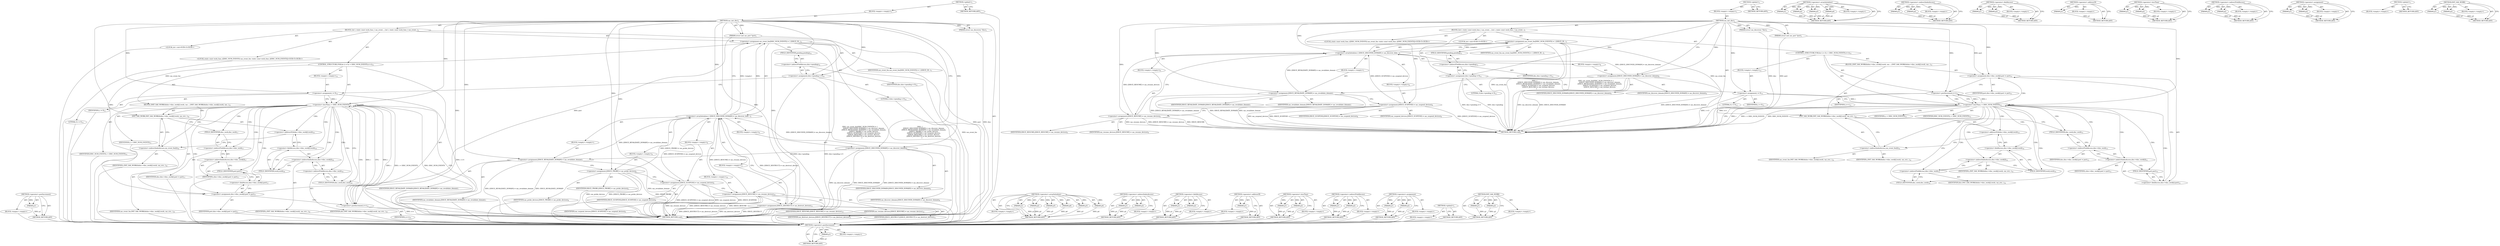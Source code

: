 digraph "INIT_SAS_WORK" {
vulnerable_127 [label=<(METHOD,&lt;operator&gt;.postIncrement)>];
vulnerable_128 [label=<(PARAM,p1)>];
vulnerable_129 [label=<(BLOCK,&lt;empty&gt;,&lt;empty&gt;)>];
vulnerable_130 [label=<(METHOD_RETURN,ANY)>];
vulnerable_6 [label=<(METHOD,&lt;global&gt;)<SUB>1</SUB>>];
vulnerable_7 [label=<(BLOCK,&lt;empty&gt;,&lt;empty&gt;)<SUB>1</SUB>>];
vulnerable_8 [label=<(METHOD,sas_init_disc)<SUB>1</SUB>>];
vulnerable_9 [label=<(PARAM,struct sas_discovery *disc)<SUB>1</SUB>>];
vulnerable_10 [label=<(PARAM,struct asd_sas_port *port)<SUB>1</SUB>>];
vulnerable_11 [label=<(BLOCK,{
	int i;

 	static const work_func_t sas_event...,{
	int i;

 	static const work_func_t sas_event...)<SUB>2</SUB>>];
vulnerable_12 [label="<(LOCAL,int i: int)<SUB>3</SUB>>"];
vulnerable_13 [label="<(LOCAL,static const work_func_t[DISC_NUM_EVENTS] sas_event_fns: static const work_func_t[DISC_NUM_EVENTS])<SUB>5</SUB>>"];
vulnerable_14 [label=<(&lt;operator&gt;.assignment,sas_event_fns[DISC_NUM_EVENTS] = {
 		[DISCE_DI...)<SUB>5</SUB>>];
vulnerable_15 [label=<(IDENTIFIER,sas_event_fns,sas_event_fns[DISC_NUM_EVENTS] = {
 		[DISCE_DI...)<SUB>5</SUB>>];
vulnerable_16 [label=<(&lt;operator&gt;.arrayInitializer,{
 		[DISCE_DISCOVER_DOMAIN] = sas_discover_dom...)<SUB>5</SUB>>];
vulnerable_17 [label=<(BLOCK,&lt;empty&gt;,&lt;empty&gt;)<SUB>6</SUB>>];
vulnerable_18 [label=<(&lt;operator&gt;.assignment,[DISCE_DISCOVER_DOMAIN] = sas_discover_domain)<SUB>6</SUB>>];
vulnerable_19 [label=<(IDENTIFIER,DISCE_DISCOVER_DOMAIN,[DISCE_DISCOVER_DOMAIN] = sas_discover_domain)<SUB>6</SUB>>];
vulnerable_20 [label=<(IDENTIFIER,sas_discover_domain,[DISCE_DISCOVER_DOMAIN] = sas_discover_domain)<SUB>6</SUB>>];
vulnerable_21 [label=<(BLOCK,&lt;empty&gt;,&lt;empty&gt;)<SUB>7</SUB>>];
vulnerable_22 [label=<(&lt;operator&gt;.assignment,[DISCE_REVALIDATE_DOMAIN] = sas_revalidate_domain)<SUB>7</SUB>>];
vulnerable_23 [label=<(IDENTIFIER,DISCE_REVALIDATE_DOMAIN,[DISCE_REVALIDATE_DOMAIN] = sas_revalidate_domain)<SUB>7</SUB>>];
vulnerable_24 [label=<(IDENTIFIER,sas_revalidate_domain,[DISCE_REVALIDATE_DOMAIN] = sas_revalidate_domain)<SUB>7</SUB>>];
vulnerable_25 [label=<(BLOCK,&lt;empty&gt;,&lt;empty&gt;)<SUB>8</SUB>>];
vulnerable_26 [label=<(&lt;operator&gt;.assignment,[DISCE_PROBE] = sas_probe_devices)<SUB>8</SUB>>];
vulnerable_27 [label=<(IDENTIFIER,DISCE_PROBE,[DISCE_PROBE] = sas_probe_devices)<SUB>8</SUB>>];
vulnerable_28 [label=<(IDENTIFIER,sas_probe_devices,[DISCE_PROBE] = sas_probe_devices)<SUB>8</SUB>>];
vulnerable_29 [label=<(BLOCK,&lt;empty&gt;,&lt;empty&gt;)<SUB>9</SUB>>];
vulnerable_30 [label=<(&lt;operator&gt;.assignment,[DISCE_SUSPEND] = sas_suspend_devices)<SUB>9</SUB>>];
vulnerable_31 [label=<(IDENTIFIER,DISCE_SUSPEND,[DISCE_SUSPEND] = sas_suspend_devices)<SUB>9</SUB>>];
vulnerable_32 [label=<(IDENTIFIER,sas_suspend_devices,[DISCE_SUSPEND] = sas_suspend_devices)<SUB>9</SUB>>];
vulnerable_33 [label=<(BLOCK,&lt;empty&gt;,&lt;empty&gt;)<SUB>10</SUB>>];
vulnerable_34 [label=<(&lt;operator&gt;.assignment,[DISCE_RESUME] = sas_resume_devices)<SUB>10</SUB>>];
vulnerable_35 [label=<(IDENTIFIER,DISCE_RESUME,[DISCE_RESUME] = sas_resume_devices)<SUB>10</SUB>>];
vulnerable_36 [label=<(IDENTIFIER,sas_resume_devices,[DISCE_RESUME] = sas_resume_devices)<SUB>10</SUB>>];
vulnerable_37 [label=<(BLOCK,&lt;empty&gt;,&lt;empty&gt;)<SUB>11</SUB>>];
vulnerable_38 [label=<(&lt;operator&gt;.assignment,[DISCE_DESTRUCT] = sas_destruct_devices)<SUB>11</SUB>>];
vulnerable_39 [label=<(IDENTIFIER,DISCE_DESTRUCT,[DISCE_DESTRUCT] = sas_destruct_devices)<SUB>11</SUB>>];
vulnerable_40 [label=<(IDENTIFIER,sas_destruct_devices,[DISCE_DESTRUCT] = sas_destruct_devices)<SUB>11</SUB>>];
vulnerable_41 [label=<(&lt;operator&gt;.assignment,disc-&gt;pending = 0)<SUB>14</SUB>>];
vulnerable_42 [label=<(&lt;operator&gt;.indirectFieldAccess,disc-&gt;pending)<SUB>14</SUB>>];
vulnerable_43 [label=<(IDENTIFIER,disc,disc-&gt;pending = 0)<SUB>14</SUB>>];
vulnerable_44 [label=<(FIELD_IDENTIFIER,pending,pending)<SUB>14</SUB>>];
vulnerable_45 [label=<(LITERAL,0,disc-&gt;pending = 0)<SUB>14</SUB>>];
vulnerable_46 [label=<(CONTROL_STRUCTURE,FOR,for (i = 0;i &lt; DISC_NUM_EVENTS;i++))<SUB>15</SUB>>];
vulnerable_47 [label=<(BLOCK,&lt;empty&gt;,&lt;empty&gt;)<SUB>15</SUB>>];
vulnerable_48 [label=<(&lt;operator&gt;.assignment,i = 0)<SUB>15</SUB>>];
vulnerable_49 [label=<(IDENTIFIER,i,i = 0)<SUB>15</SUB>>];
vulnerable_50 [label=<(LITERAL,0,i = 0)<SUB>15</SUB>>];
vulnerable_51 [label=<(&lt;operator&gt;.lessThan,i &lt; DISC_NUM_EVENTS)<SUB>15</SUB>>];
vulnerable_52 [label=<(IDENTIFIER,i,i &lt; DISC_NUM_EVENTS)<SUB>15</SUB>>];
vulnerable_53 [label=<(IDENTIFIER,DISC_NUM_EVENTS,i &lt; DISC_NUM_EVENTS)<SUB>15</SUB>>];
vulnerable_54 [label=<(&lt;operator&gt;.postIncrement,i++)<SUB>15</SUB>>];
vulnerable_55 [label=<(IDENTIFIER,i,i++)<SUB>15</SUB>>];
vulnerable_56 [label=<(BLOCK,{
		INIT_SAS_WORK(&amp;disc-&gt;disc_work[i].work, sas...,{
		INIT_SAS_WORK(&amp;disc-&gt;disc_work[i].work, sas...)<SUB>15</SUB>>];
vulnerable_57 [label=<(INIT_SAS_WORK,INIT_SAS_WORK(&amp;disc-&gt;disc_work[i].work, sas_eve...)<SUB>16</SUB>>];
vulnerable_58 [label=<(&lt;operator&gt;.addressOf,&amp;disc-&gt;disc_work[i].work)<SUB>16</SUB>>];
vulnerable_59 [label=<(&lt;operator&gt;.fieldAccess,disc-&gt;disc_work[i].work)<SUB>16</SUB>>];
vulnerable_60 [label=<(&lt;operator&gt;.indirectIndexAccess,disc-&gt;disc_work[i])<SUB>16</SUB>>];
vulnerable_61 [label=<(&lt;operator&gt;.indirectFieldAccess,disc-&gt;disc_work)<SUB>16</SUB>>];
vulnerable_62 [label=<(IDENTIFIER,disc,INIT_SAS_WORK(&amp;disc-&gt;disc_work[i].work, sas_eve...)<SUB>16</SUB>>];
vulnerable_63 [label=<(FIELD_IDENTIFIER,disc_work,disc_work)<SUB>16</SUB>>];
vulnerable_64 [label=<(IDENTIFIER,i,INIT_SAS_WORK(&amp;disc-&gt;disc_work[i].work, sas_eve...)<SUB>16</SUB>>];
vulnerable_65 [label=<(FIELD_IDENTIFIER,work,work)<SUB>16</SUB>>];
vulnerable_66 [label=<(&lt;operator&gt;.indirectIndexAccess,sas_event_fns[i])<SUB>16</SUB>>];
vulnerable_67 [label=<(IDENTIFIER,sas_event_fns,INIT_SAS_WORK(&amp;disc-&gt;disc_work[i].work, sas_eve...)<SUB>16</SUB>>];
vulnerable_68 [label=<(IDENTIFIER,i,INIT_SAS_WORK(&amp;disc-&gt;disc_work[i].work, sas_eve...)<SUB>16</SUB>>];
vulnerable_69 [label=<(&lt;operator&gt;.assignment,disc-&gt;disc_work[i].port = port)<SUB>17</SUB>>];
vulnerable_70 [label=<(&lt;operator&gt;.fieldAccess,disc-&gt;disc_work[i].port)<SUB>17</SUB>>];
vulnerable_71 [label=<(&lt;operator&gt;.indirectIndexAccess,disc-&gt;disc_work[i])<SUB>17</SUB>>];
vulnerable_72 [label=<(&lt;operator&gt;.indirectFieldAccess,disc-&gt;disc_work)<SUB>17</SUB>>];
vulnerable_73 [label=<(IDENTIFIER,disc,disc-&gt;disc_work[i].port = port)<SUB>17</SUB>>];
vulnerable_74 [label=<(FIELD_IDENTIFIER,disc_work,disc_work)<SUB>17</SUB>>];
vulnerable_75 [label=<(IDENTIFIER,i,disc-&gt;disc_work[i].port = port)<SUB>17</SUB>>];
vulnerable_76 [label=<(FIELD_IDENTIFIER,port,port)<SUB>17</SUB>>];
vulnerable_77 [label=<(IDENTIFIER,port,disc-&gt;disc_work[i].port = port)<SUB>17</SUB>>];
vulnerable_78 [label=<(METHOD_RETURN,void)<SUB>1</SUB>>];
vulnerable_80 [label=<(METHOD_RETURN,ANY)<SUB>1</SUB>>];
vulnerable_108 [label=<(METHOD,&lt;operator&gt;.arrayInitializer)>];
vulnerable_109 [label=<(PARAM,p1)>];
vulnerable_110 [label=<(PARAM,p2)>];
vulnerable_111 [label=<(PARAM,p3)>];
vulnerable_112 [label=<(PARAM,p4)>];
vulnerable_113 [label=<(PARAM,p5)>];
vulnerable_114 [label=<(PARAM,p6)>];
vulnerable_115 [label=<(BLOCK,&lt;empty&gt;,&lt;empty&gt;)>];
vulnerable_116 [label=<(METHOD_RETURN,ANY)>];
vulnerable_145 [label=<(METHOD,&lt;operator&gt;.indirectIndexAccess)>];
vulnerable_146 [label=<(PARAM,p1)>];
vulnerable_147 [label=<(PARAM,p2)>];
vulnerable_148 [label=<(BLOCK,&lt;empty&gt;,&lt;empty&gt;)>];
vulnerable_149 [label=<(METHOD_RETURN,ANY)>];
vulnerable_140 [label=<(METHOD,&lt;operator&gt;.fieldAccess)>];
vulnerable_141 [label=<(PARAM,p1)>];
vulnerable_142 [label=<(PARAM,p2)>];
vulnerable_143 [label=<(BLOCK,&lt;empty&gt;,&lt;empty&gt;)>];
vulnerable_144 [label=<(METHOD_RETURN,ANY)>];
vulnerable_136 [label=<(METHOD,&lt;operator&gt;.addressOf)>];
vulnerable_137 [label=<(PARAM,p1)>];
vulnerable_138 [label=<(BLOCK,&lt;empty&gt;,&lt;empty&gt;)>];
vulnerable_139 [label=<(METHOD_RETURN,ANY)>];
vulnerable_122 [label=<(METHOD,&lt;operator&gt;.lessThan)>];
vulnerable_123 [label=<(PARAM,p1)>];
vulnerable_124 [label=<(PARAM,p2)>];
vulnerable_125 [label=<(BLOCK,&lt;empty&gt;,&lt;empty&gt;)>];
vulnerable_126 [label=<(METHOD_RETURN,ANY)>];
vulnerable_117 [label=<(METHOD,&lt;operator&gt;.indirectFieldAccess)>];
vulnerable_118 [label=<(PARAM,p1)>];
vulnerable_119 [label=<(PARAM,p2)>];
vulnerable_120 [label=<(BLOCK,&lt;empty&gt;,&lt;empty&gt;)>];
vulnerable_121 [label=<(METHOD_RETURN,ANY)>];
vulnerable_103 [label=<(METHOD,&lt;operator&gt;.assignment)>];
vulnerable_104 [label=<(PARAM,p1)>];
vulnerable_105 [label=<(PARAM,p2)>];
vulnerable_106 [label=<(BLOCK,&lt;empty&gt;,&lt;empty&gt;)>];
vulnerable_107 [label=<(METHOD_RETURN,ANY)>];
vulnerable_97 [label=<(METHOD,&lt;global&gt;)<SUB>1</SUB>>];
vulnerable_98 [label=<(BLOCK,&lt;empty&gt;,&lt;empty&gt;)>];
vulnerable_99 [label=<(METHOD_RETURN,ANY)>];
vulnerable_131 [label=<(METHOD,INIT_SAS_WORK)>];
vulnerable_132 [label=<(PARAM,p1)>];
vulnerable_133 [label=<(PARAM,p2)>];
vulnerable_134 [label=<(BLOCK,&lt;empty&gt;,&lt;empty&gt;)>];
vulnerable_135 [label=<(METHOD_RETURN,ANY)>];
fixed_117 [label=<(METHOD,&lt;operator&gt;.postIncrement)>];
fixed_118 [label=<(PARAM,p1)>];
fixed_119 [label=<(BLOCK,&lt;empty&gt;,&lt;empty&gt;)>];
fixed_120 [label=<(METHOD_RETURN,ANY)>];
fixed_6 [label=<(METHOD,&lt;global&gt;)<SUB>1</SUB>>];
fixed_7 [label=<(BLOCK,&lt;empty&gt;,&lt;empty&gt;)<SUB>1</SUB>>];
fixed_8 [label=<(METHOD,sas_init_disc)<SUB>1</SUB>>];
fixed_9 [label=<(PARAM,struct sas_discovery *disc)<SUB>1</SUB>>];
fixed_10 [label=<(PARAM,struct asd_sas_port *port)<SUB>1</SUB>>];
fixed_11 [label=<(BLOCK,{
	int i;

 	static const work_func_t sas_event...,{
	int i;

 	static const work_func_t sas_event...)<SUB>2</SUB>>];
fixed_12 [label="<(LOCAL,int i: int)<SUB>3</SUB>>"];
fixed_13 [label="<(LOCAL,static const work_func_t[DISC_NUM_EVENTS] sas_event_fns: static const work_func_t[DISC_NUM_EVENTS])<SUB>5</SUB>>"];
fixed_14 [label=<(&lt;operator&gt;.assignment,sas_event_fns[DISC_NUM_EVENTS] = {
 		[DISCE_DI...)<SUB>5</SUB>>];
fixed_15 [label=<(IDENTIFIER,sas_event_fns,sas_event_fns[DISC_NUM_EVENTS] = {
 		[DISCE_DI...)<SUB>5</SUB>>];
fixed_16 [label=<(&lt;operator&gt;.arrayInitializer,{
 		[DISCE_DISCOVER_DOMAIN] = sas_discover_dom...)<SUB>5</SUB>>];
fixed_17 [label=<(BLOCK,&lt;empty&gt;,&lt;empty&gt;)<SUB>6</SUB>>];
fixed_18 [label=<(&lt;operator&gt;.assignment,[DISCE_DISCOVER_DOMAIN] = sas_discover_domain)<SUB>6</SUB>>];
fixed_19 [label=<(IDENTIFIER,DISCE_DISCOVER_DOMAIN,[DISCE_DISCOVER_DOMAIN] = sas_discover_domain)<SUB>6</SUB>>];
fixed_20 [label=<(IDENTIFIER,sas_discover_domain,[DISCE_DISCOVER_DOMAIN] = sas_discover_domain)<SUB>6</SUB>>];
fixed_21 [label=<(BLOCK,&lt;empty&gt;,&lt;empty&gt;)<SUB>7</SUB>>];
fixed_22 [label=<(&lt;operator&gt;.assignment,[DISCE_REVALIDATE_DOMAIN] = sas_revalidate_domain)<SUB>7</SUB>>];
fixed_23 [label=<(IDENTIFIER,DISCE_REVALIDATE_DOMAIN,[DISCE_REVALIDATE_DOMAIN] = sas_revalidate_domain)<SUB>7</SUB>>];
fixed_24 [label=<(IDENTIFIER,sas_revalidate_domain,[DISCE_REVALIDATE_DOMAIN] = sas_revalidate_domain)<SUB>7</SUB>>];
fixed_25 [label=<(BLOCK,&lt;empty&gt;,&lt;empty&gt;)<SUB>8</SUB>>];
fixed_26 [label=<(&lt;operator&gt;.assignment,[DISCE_SUSPEND] = sas_suspend_devices)<SUB>8</SUB>>];
fixed_27 [label=<(IDENTIFIER,DISCE_SUSPEND,[DISCE_SUSPEND] = sas_suspend_devices)<SUB>8</SUB>>];
fixed_28 [label=<(IDENTIFIER,sas_suspend_devices,[DISCE_SUSPEND] = sas_suspend_devices)<SUB>8</SUB>>];
fixed_29 [label=<(BLOCK,&lt;empty&gt;,&lt;empty&gt;)<SUB>9</SUB>>];
fixed_30 [label=<(&lt;operator&gt;.assignment,[DISCE_RESUME] = sas_resume_devices)<SUB>9</SUB>>];
fixed_31 [label=<(IDENTIFIER,DISCE_RESUME,[DISCE_RESUME] = sas_resume_devices)<SUB>9</SUB>>];
fixed_32 [label=<(IDENTIFIER,sas_resume_devices,[DISCE_RESUME] = sas_resume_devices)<SUB>9</SUB>>];
fixed_33 [label=<(&lt;operator&gt;.assignment,disc-&gt;pending = 0)<SUB>12</SUB>>];
fixed_34 [label=<(&lt;operator&gt;.indirectFieldAccess,disc-&gt;pending)<SUB>12</SUB>>];
fixed_35 [label=<(IDENTIFIER,disc,disc-&gt;pending = 0)<SUB>12</SUB>>];
fixed_36 [label=<(FIELD_IDENTIFIER,pending,pending)<SUB>12</SUB>>];
fixed_37 [label=<(LITERAL,0,disc-&gt;pending = 0)<SUB>12</SUB>>];
fixed_38 [label=<(CONTROL_STRUCTURE,FOR,for (i = 0;i &lt; DISC_NUM_EVENTS;i++))<SUB>13</SUB>>];
fixed_39 [label=<(BLOCK,&lt;empty&gt;,&lt;empty&gt;)<SUB>13</SUB>>];
fixed_40 [label=<(&lt;operator&gt;.assignment,i = 0)<SUB>13</SUB>>];
fixed_41 [label=<(IDENTIFIER,i,i = 0)<SUB>13</SUB>>];
fixed_42 [label=<(LITERAL,0,i = 0)<SUB>13</SUB>>];
fixed_43 [label=<(&lt;operator&gt;.lessThan,i &lt; DISC_NUM_EVENTS)<SUB>13</SUB>>];
fixed_44 [label=<(IDENTIFIER,i,i &lt; DISC_NUM_EVENTS)<SUB>13</SUB>>];
fixed_45 [label=<(IDENTIFIER,DISC_NUM_EVENTS,i &lt; DISC_NUM_EVENTS)<SUB>13</SUB>>];
fixed_46 [label=<(&lt;operator&gt;.postIncrement,i++)<SUB>13</SUB>>];
fixed_47 [label=<(IDENTIFIER,i,i++)<SUB>13</SUB>>];
fixed_48 [label=<(BLOCK,{
		INIT_SAS_WORK(&amp;disc-&gt;disc_work[i].work, sas...,{
		INIT_SAS_WORK(&amp;disc-&gt;disc_work[i].work, sas...)<SUB>13</SUB>>];
fixed_49 [label=<(INIT_SAS_WORK,INIT_SAS_WORK(&amp;disc-&gt;disc_work[i].work, sas_eve...)<SUB>14</SUB>>];
fixed_50 [label=<(&lt;operator&gt;.addressOf,&amp;disc-&gt;disc_work[i].work)<SUB>14</SUB>>];
fixed_51 [label=<(&lt;operator&gt;.fieldAccess,disc-&gt;disc_work[i].work)<SUB>14</SUB>>];
fixed_52 [label=<(&lt;operator&gt;.indirectIndexAccess,disc-&gt;disc_work[i])<SUB>14</SUB>>];
fixed_53 [label=<(&lt;operator&gt;.indirectFieldAccess,disc-&gt;disc_work)<SUB>14</SUB>>];
fixed_54 [label=<(IDENTIFIER,disc,INIT_SAS_WORK(&amp;disc-&gt;disc_work[i].work, sas_eve...)<SUB>14</SUB>>];
fixed_55 [label=<(FIELD_IDENTIFIER,disc_work,disc_work)<SUB>14</SUB>>];
fixed_56 [label=<(IDENTIFIER,i,INIT_SAS_WORK(&amp;disc-&gt;disc_work[i].work, sas_eve...)<SUB>14</SUB>>];
fixed_57 [label=<(FIELD_IDENTIFIER,work,work)<SUB>14</SUB>>];
fixed_58 [label=<(&lt;operator&gt;.indirectIndexAccess,sas_event_fns[i])<SUB>14</SUB>>];
fixed_59 [label=<(IDENTIFIER,sas_event_fns,INIT_SAS_WORK(&amp;disc-&gt;disc_work[i].work, sas_eve...)<SUB>14</SUB>>];
fixed_60 [label=<(IDENTIFIER,i,INIT_SAS_WORK(&amp;disc-&gt;disc_work[i].work, sas_eve...)<SUB>14</SUB>>];
fixed_61 [label=<(&lt;operator&gt;.assignment,disc-&gt;disc_work[i].port = port)<SUB>15</SUB>>];
fixed_62 [label=<(&lt;operator&gt;.fieldAccess,disc-&gt;disc_work[i].port)<SUB>15</SUB>>];
fixed_63 [label=<(&lt;operator&gt;.indirectIndexAccess,disc-&gt;disc_work[i])<SUB>15</SUB>>];
fixed_64 [label=<(&lt;operator&gt;.indirectFieldAccess,disc-&gt;disc_work)<SUB>15</SUB>>];
fixed_65 [label=<(IDENTIFIER,disc,disc-&gt;disc_work[i].port = port)<SUB>15</SUB>>];
fixed_66 [label=<(FIELD_IDENTIFIER,disc_work,disc_work)<SUB>15</SUB>>];
fixed_67 [label=<(IDENTIFIER,i,disc-&gt;disc_work[i].port = port)<SUB>15</SUB>>];
fixed_68 [label=<(FIELD_IDENTIFIER,port,port)<SUB>15</SUB>>];
fixed_69 [label=<(IDENTIFIER,port,disc-&gt;disc_work[i].port = port)<SUB>15</SUB>>];
fixed_70 [label=<(METHOD_RETURN,void)<SUB>1</SUB>>];
fixed_72 [label=<(METHOD_RETURN,ANY)<SUB>1</SUB>>];
fixed_100 [label=<(METHOD,&lt;operator&gt;.arrayInitializer)>];
fixed_101 [label=<(PARAM,p1)>];
fixed_102 [label=<(PARAM,p2)>];
fixed_103 [label=<(PARAM,p3)>];
fixed_104 [label=<(PARAM,p4)>];
fixed_105 [label=<(BLOCK,&lt;empty&gt;,&lt;empty&gt;)>];
fixed_106 [label=<(METHOD_RETURN,ANY)>];
fixed_135 [label=<(METHOD,&lt;operator&gt;.indirectIndexAccess)>];
fixed_136 [label=<(PARAM,p1)>];
fixed_137 [label=<(PARAM,p2)>];
fixed_138 [label=<(BLOCK,&lt;empty&gt;,&lt;empty&gt;)>];
fixed_139 [label=<(METHOD_RETURN,ANY)>];
fixed_130 [label=<(METHOD,&lt;operator&gt;.fieldAccess)>];
fixed_131 [label=<(PARAM,p1)>];
fixed_132 [label=<(PARAM,p2)>];
fixed_133 [label=<(BLOCK,&lt;empty&gt;,&lt;empty&gt;)>];
fixed_134 [label=<(METHOD_RETURN,ANY)>];
fixed_126 [label=<(METHOD,&lt;operator&gt;.addressOf)>];
fixed_127 [label=<(PARAM,p1)>];
fixed_128 [label=<(BLOCK,&lt;empty&gt;,&lt;empty&gt;)>];
fixed_129 [label=<(METHOD_RETURN,ANY)>];
fixed_112 [label=<(METHOD,&lt;operator&gt;.lessThan)>];
fixed_113 [label=<(PARAM,p1)>];
fixed_114 [label=<(PARAM,p2)>];
fixed_115 [label=<(BLOCK,&lt;empty&gt;,&lt;empty&gt;)>];
fixed_116 [label=<(METHOD_RETURN,ANY)>];
fixed_107 [label=<(METHOD,&lt;operator&gt;.indirectFieldAccess)>];
fixed_108 [label=<(PARAM,p1)>];
fixed_109 [label=<(PARAM,p2)>];
fixed_110 [label=<(BLOCK,&lt;empty&gt;,&lt;empty&gt;)>];
fixed_111 [label=<(METHOD_RETURN,ANY)>];
fixed_95 [label=<(METHOD,&lt;operator&gt;.assignment)>];
fixed_96 [label=<(PARAM,p1)>];
fixed_97 [label=<(PARAM,p2)>];
fixed_98 [label=<(BLOCK,&lt;empty&gt;,&lt;empty&gt;)>];
fixed_99 [label=<(METHOD_RETURN,ANY)>];
fixed_89 [label=<(METHOD,&lt;global&gt;)<SUB>1</SUB>>];
fixed_90 [label=<(BLOCK,&lt;empty&gt;,&lt;empty&gt;)>];
fixed_91 [label=<(METHOD_RETURN,ANY)>];
fixed_121 [label=<(METHOD,INIT_SAS_WORK)>];
fixed_122 [label=<(PARAM,p1)>];
fixed_123 [label=<(PARAM,p2)>];
fixed_124 [label=<(BLOCK,&lt;empty&gt;,&lt;empty&gt;)>];
fixed_125 [label=<(METHOD_RETURN,ANY)>];
vulnerable_127 -> vulnerable_128  [key=0, label="AST: "];
vulnerable_127 -> vulnerable_128  [key=1, label="DDG: "];
vulnerable_127 -> vulnerable_129  [key=0, label="AST: "];
vulnerable_127 -> vulnerable_130  [key=0, label="AST: "];
vulnerable_127 -> vulnerable_130  [key=1, label="CFG: "];
vulnerable_128 -> vulnerable_130  [key=0, label="DDG: p1"];
vulnerable_129 -> fixed_117  [key=0];
vulnerable_130 -> fixed_117  [key=0];
vulnerable_6 -> vulnerable_7  [key=0, label="AST: "];
vulnerable_6 -> vulnerable_80  [key=0, label="AST: "];
vulnerable_6 -> vulnerable_80  [key=1, label="CFG: "];
vulnerable_7 -> vulnerable_8  [key=0, label="AST: "];
vulnerable_8 -> vulnerable_9  [key=0, label="AST: "];
vulnerable_8 -> vulnerable_9  [key=1, label="DDG: "];
vulnerable_8 -> vulnerable_10  [key=0, label="AST: "];
vulnerable_8 -> vulnerable_10  [key=1, label="DDG: "];
vulnerable_8 -> vulnerable_11  [key=0, label="AST: "];
vulnerable_8 -> vulnerable_78  [key=0, label="AST: "];
vulnerable_8 -> vulnerable_18  [key=0, label="CFG: "];
vulnerable_8 -> vulnerable_18  [key=1, label="DDG: "];
vulnerable_8 -> vulnerable_41  [key=0, label="DDG: "];
vulnerable_8 -> vulnerable_16  [key=0, label="DDG: "];
vulnerable_8 -> vulnerable_48  [key=0, label="DDG: "];
vulnerable_8 -> vulnerable_51  [key=0, label="DDG: "];
vulnerable_8 -> vulnerable_54  [key=0, label="DDG: "];
vulnerable_8 -> vulnerable_69  [key=0, label="DDG: "];
vulnerable_8 -> vulnerable_22  [key=0, label="DDG: "];
vulnerable_8 -> vulnerable_26  [key=0, label="DDG: "];
vulnerable_8 -> vulnerable_30  [key=0, label="DDG: "];
vulnerable_8 -> vulnerable_34  [key=0, label="DDG: "];
vulnerable_8 -> vulnerable_38  [key=0, label="DDG: "];
vulnerable_9 -> vulnerable_78  [key=0, label="DDG: disc"];
vulnerable_10 -> vulnerable_78  [key=0, label="DDG: port"];
vulnerable_10 -> vulnerable_69  [key=0, label="DDG: port"];
vulnerable_11 -> vulnerable_12  [key=0, label="AST: "];
vulnerable_11 -> vulnerable_13  [key=0, label="AST: "];
vulnerable_11 -> vulnerable_14  [key=0, label="AST: "];
vulnerable_11 -> vulnerable_41  [key=0, label="AST: "];
vulnerable_11 -> vulnerable_46  [key=0, label="AST: "];
vulnerable_12 -> fixed_117  [key=0];
vulnerable_13 -> fixed_117  [key=0];
vulnerable_14 -> vulnerable_15  [key=0, label="AST: "];
vulnerable_14 -> vulnerable_16  [key=0, label="AST: "];
vulnerable_14 -> vulnerable_44  [key=0, label="CFG: "];
vulnerable_14 -> vulnerable_78  [key=0, label="DDG: sas_event_fns"];
vulnerable_14 -> vulnerable_78  [key=1, label="DDG: {
 		[DISCE_DISCOVER_DOMAIN] = sas_discover_domain,
 		[DISCE_REVALIDATE_DOMAIN] = sas_revalidate_domain,
		[DISCE_PROBE] = sas_probe_devices,
 		[DISCE_SUSPEND] = sas_suspend_devices,
 		[DISCE_RESUME] = sas_resume_devices,
		[DISCE_DESTRUCT] = sas_destruct_devices,
 	}"];
vulnerable_14 -> vulnerable_78  [key=2, label="DDG: sas_event_fns[DISC_NUM_EVENTS] = {
 		[DISCE_DISCOVER_DOMAIN] = sas_discover_domain,
 		[DISCE_REVALIDATE_DOMAIN] = sas_revalidate_domain,
		[DISCE_PROBE] = sas_probe_devices,
 		[DISCE_SUSPEND] = sas_suspend_devices,
 		[DISCE_RESUME] = sas_resume_devices,
		[DISCE_DESTRUCT] = sas_destruct_devices,
 	}"];
vulnerable_14 -> vulnerable_57  [key=0, label="DDG: sas_event_fns"];
vulnerable_15 -> fixed_117  [key=0];
vulnerable_16 -> vulnerable_17  [key=0, label="AST: "];
vulnerable_16 -> vulnerable_21  [key=0, label="AST: "];
vulnerable_16 -> vulnerable_25  [key=0, label="AST: "];
vulnerable_16 -> vulnerable_29  [key=0, label="AST: "];
vulnerable_16 -> vulnerable_33  [key=0, label="AST: "];
vulnerable_16 -> vulnerable_37  [key=0, label="AST: "];
vulnerable_16 -> vulnerable_14  [key=0, label="CFG: "];
vulnerable_16 -> vulnerable_14  [key=1, label="DDG: &lt;empty&gt;"];
vulnerable_16 -> vulnerable_14  [key=2, label="DDG: "];
vulnerable_17 -> vulnerable_18  [key=0, label="AST: "];
vulnerable_18 -> vulnerable_19  [key=0, label="AST: "];
vulnerable_18 -> vulnerable_20  [key=0, label="AST: "];
vulnerable_18 -> vulnerable_22  [key=0, label="CFG: "];
vulnerable_18 -> vulnerable_78  [key=0, label="DDG: DISCE_DISCOVER_DOMAIN"];
vulnerable_18 -> vulnerable_78  [key=1, label="DDG: [DISCE_DISCOVER_DOMAIN] = sas_discover_domain"];
vulnerable_18 -> vulnerable_78  [key=2, label="DDG: sas_discover_domain"];
vulnerable_18 -> vulnerable_16  [key=0, label="DDG: [DISCE_DISCOVER_DOMAIN] = sas_discover_domain"];
vulnerable_19 -> fixed_117  [key=0];
vulnerable_20 -> fixed_117  [key=0];
vulnerable_21 -> vulnerable_22  [key=0, label="AST: "];
vulnerable_22 -> vulnerable_23  [key=0, label="AST: "];
vulnerable_22 -> vulnerable_24  [key=0, label="AST: "];
vulnerable_22 -> vulnerable_26  [key=0, label="CFG: "];
vulnerable_22 -> vulnerable_78  [key=0, label="DDG: sas_revalidate_domain"];
vulnerable_22 -> vulnerable_78  [key=1, label="DDG: [DISCE_REVALIDATE_DOMAIN] = sas_revalidate_domain"];
vulnerable_22 -> vulnerable_78  [key=2, label="DDG: DISCE_REVALIDATE_DOMAIN"];
vulnerable_22 -> vulnerable_16  [key=0, label="DDG: [DISCE_REVALIDATE_DOMAIN] = sas_revalidate_domain"];
vulnerable_23 -> fixed_117  [key=0];
vulnerable_24 -> fixed_117  [key=0];
vulnerable_25 -> vulnerable_26  [key=0, label="AST: "];
vulnerable_26 -> vulnerable_27  [key=0, label="AST: "];
vulnerable_26 -> vulnerable_28  [key=0, label="AST: "];
vulnerable_26 -> vulnerable_30  [key=0, label="CFG: "];
vulnerable_26 -> vulnerable_78  [key=0, label="DDG: sas_probe_devices"];
vulnerable_26 -> vulnerable_78  [key=1, label="DDG: [DISCE_PROBE] = sas_probe_devices"];
vulnerable_26 -> vulnerable_78  [key=2, label="DDG: DISCE_PROBE"];
vulnerable_26 -> vulnerable_16  [key=0, label="DDG: [DISCE_PROBE] = sas_probe_devices"];
vulnerable_27 -> fixed_117  [key=0];
vulnerable_28 -> fixed_117  [key=0];
vulnerable_29 -> vulnerable_30  [key=0, label="AST: "];
vulnerable_30 -> vulnerable_31  [key=0, label="AST: "];
vulnerable_30 -> vulnerable_32  [key=0, label="AST: "];
vulnerable_30 -> vulnerable_34  [key=0, label="CFG: "];
vulnerable_30 -> vulnerable_78  [key=0, label="DDG: DISCE_SUSPEND"];
vulnerable_30 -> vulnerable_78  [key=1, label="DDG: [DISCE_SUSPEND] = sas_suspend_devices"];
vulnerable_30 -> vulnerable_78  [key=2, label="DDG: sas_suspend_devices"];
vulnerable_30 -> vulnerable_16  [key=0, label="DDG: [DISCE_SUSPEND] = sas_suspend_devices"];
vulnerable_31 -> fixed_117  [key=0];
vulnerable_32 -> fixed_117  [key=0];
vulnerable_33 -> vulnerable_34  [key=0, label="AST: "];
vulnerable_34 -> vulnerable_35  [key=0, label="AST: "];
vulnerable_34 -> vulnerable_36  [key=0, label="AST: "];
vulnerable_34 -> vulnerable_38  [key=0, label="CFG: "];
vulnerable_34 -> vulnerable_78  [key=0, label="DDG: sas_resume_devices"];
vulnerable_34 -> vulnerable_78  [key=1, label="DDG: [DISCE_RESUME] = sas_resume_devices"];
vulnerable_34 -> vulnerable_78  [key=2, label="DDG: DISCE_RESUME"];
vulnerable_34 -> vulnerable_16  [key=0, label="DDG: [DISCE_RESUME] = sas_resume_devices"];
vulnerable_35 -> fixed_117  [key=0];
vulnerable_36 -> fixed_117  [key=0];
vulnerable_37 -> vulnerable_38  [key=0, label="AST: "];
vulnerable_38 -> vulnerable_39  [key=0, label="AST: "];
vulnerable_38 -> vulnerable_40  [key=0, label="AST: "];
vulnerable_38 -> vulnerable_16  [key=0, label="CFG: "];
vulnerable_38 -> vulnerable_16  [key=1, label="DDG: [DISCE_DESTRUCT] = sas_destruct_devices"];
vulnerable_38 -> vulnerable_78  [key=0, label="DDG: DISCE_DESTRUCT"];
vulnerable_38 -> vulnerable_78  [key=1, label="DDG: [DISCE_DESTRUCT] = sas_destruct_devices"];
vulnerable_38 -> vulnerable_78  [key=2, label="DDG: sas_destruct_devices"];
vulnerable_39 -> fixed_117  [key=0];
vulnerable_40 -> fixed_117  [key=0];
vulnerable_41 -> vulnerable_42  [key=0, label="AST: "];
vulnerable_41 -> vulnerable_45  [key=0, label="AST: "];
vulnerable_41 -> vulnerable_48  [key=0, label="CFG: "];
vulnerable_41 -> vulnerable_78  [key=0, label="DDG: disc-&gt;pending"];
vulnerable_41 -> vulnerable_78  [key=1, label="DDG: disc-&gt;pending = 0"];
vulnerable_42 -> vulnerable_43  [key=0, label="AST: "];
vulnerable_42 -> vulnerable_44  [key=0, label="AST: "];
vulnerable_42 -> vulnerable_41  [key=0, label="CFG: "];
vulnerable_43 -> fixed_117  [key=0];
vulnerable_44 -> vulnerable_42  [key=0, label="CFG: "];
vulnerable_45 -> fixed_117  [key=0];
vulnerable_46 -> vulnerable_47  [key=0, label="AST: "];
vulnerable_46 -> vulnerable_51  [key=0, label="AST: "];
vulnerable_46 -> vulnerable_54  [key=0, label="AST: "];
vulnerable_46 -> vulnerable_56  [key=0, label="AST: "];
vulnerable_47 -> vulnerable_48  [key=0, label="AST: "];
vulnerable_48 -> vulnerable_49  [key=0, label="AST: "];
vulnerable_48 -> vulnerable_50  [key=0, label="AST: "];
vulnerable_48 -> vulnerable_51  [key=0, label="CFG: "];
vulnerable_48 -> vulnerable_51  [key=1, label="DDG: i"];
vulnerable_48 -> vulnerable_78  [key=0, label="DDG: i = 0"];
vulnerable_49 -> fixed_117  [key=0];
vulnerable_50 -> fixed_117  [key=0];
vulnerable_51 -> vulnerable_52  [key=0, label="AST: "];
vulnerable_51 -> vulnerable_53  [key=0, label="AST: "];
vulnerable_51 -> vulnerable_78  [key=0, label="CFG: "];
vulnerable_51 -> vulnerable_78  [key=1, label="DDG: i"];
vulnerable_51 -> vulnerable_78  [key=2, label="DDG: i &lt; DISC_NUM_EVENTS"];
vulnerable_51 -> vulnerable_78  [key=3, label="DDG: DISC_NUM_EVENTS"];
vulnerable_51 -> vulnerable_63  [key=0, label="CFG: "];
vulnerable_51 -> vulnerable_63  [key=1, label="CDG: "];
vulnerable_51 -> vulnerable_54  [key=0, label="DDG: i"];
vulnerable_51 -> vulnerable_54  [key=1, label="CDG: "];
vulnerable_51 -> vulnerable_58  [key=0, label="CDG: "];
vulnerable_51 -> vulnerable_60  [key=0, label="CDG: "];
vulnerable_51 -> vulnerable_61  [key=0, label="CDG: "];
vulnerable_51 -> vulnerable_51  [key=0, label="CDG: "];
vulnerable_51 -> vulnerable_57  [key=0, label="CDG: "];
vulnerable_51 -> vulnerable_66  [key=0, label="CDG: "];
vulnerable_51 -> vulnerable_71  [key=0, label="CDG: "];
vulnerable_51 -> vulnerable_72  [key=0, label="CDG: "];
vulnerable_51 -> vulnerable_69  [key=0, label="CDG: "];
vulnerable_51 -> vulnerable_70  [key=0, label="CDG: "];
vulnerable_51 -> vulnerable_74  [key=0, label="CDG: "];
vulnerable_51 -> vulnerable_76  [key=0, label="CDG: "];
vulnerable_51 -> vulnerable_65  [key=0, label="CDG: "];
vulnerable_51 -> vulnerable_59  [key=0, label="CDG: "];
vulnerable_52 -> fixed_117  [key=0];
vulnerable_53 -> fixed_117  [key=0];
vulnerable_54 -> vulnerable_55  [key=0, label="AST: "];
vulnerable_54 -> vulnerable_51  [key=0, label="CFG: "];
vulnerable_54 -> vulnerable_51  [key=1, label="DDG: i"];
vulnerable_54 -> vulnerable_78  [key=0, label="DDG: i++"];
vulnerable_55 -> fixed_117  [key=0];
vulnerable_56 -> vulnerable_57  [key=0, label="AST: "];
vulnerable_56 -> vulnerable_69  [key=0, label="AST: "];
vulnerable_57 -> vulnerable_58  [key=0, label="AST: "];
vulnerable_57 -> vulnerable_66  [key=0, label="AST: "];
vulnerable_57 -> vulnerable_74  [key=0, label="CFG: "];
vulnerable_58 -> vulnerable_59  [key=0, label="AST: "];
vulnerable_58 -> vulnerable_66  [key=0, label="CFG: "];
vulnerable_59 -> vulnerable_60  [key=0, label="AST: "];
vulnerable_59 -> vulnerable_65  [key=0, label="AST: "];
vulnerable_59 -> vulnerable_58  [key=0, label="CFG: "];
vulnerable_60 -> vulnerable_61  [key=0, label="AST: "];
vulnerable_60 -> vulnerable_64  [key=0, label="AST: "];
vulnerable_60 -> vulnerable_65  [key=0, label="CFG: "];
vulnerable_61 -> vulnerable_62  [key=0, label="AST: "];
vulnerable_61 -> vulnerable_63  [key=0, label="AST: "];
vulnerable_61 -> vulnerable_60  [key=0, label="CFG: "];
vulnerable_62 -> fixed_117  [key=0];
vulnerable_63 -> vulnerable_61  [key=0, label="CFG: "];
vulnerable_64 -> fixed_117  [key=0];
vulnerable_65 -> vulnerable_59  [key=0, label="CFG: "];
vulnerable_66 -> vulnerable_67  [key=0, label="AST: "];
vulnerable_66 -> vulnerable_68  [key=0, label="AST: "];
vulnerable_66 -> vulnerable_57  [key=0, label="CFG: "];
vulnerable_67 -> fixed_117  [key=0];
vulnerable_68 -> fixed_117  [key=0];
vulnerable_69 -> vulnerable_70  [key=0, label="AST: "];
vulnerable_69 -> vulnerable_77  [key=0, label="AST: "];
vulnerable_69 -> vulnerable_54  [key=0, label="CFG: "];
vulnerable_70 -> vulnerable_71  [key=0, label="AST: "];
vulnerable_70 -> vulnerable_76  [key=0, label="AST: "];
vulnerable_70 -> vulnerable_69  [key=0, label="CFG: "];
vulnerable_71 -> vulnerable_72  [key=0, label="AST: "];
vulnerable_71 -> vulnerable_75  [key=0, label="AST: "];
vulnerable_71 -> vulnerable_76  [key=0, label="CFG: "];
vulnerable_72 -> vulnerable_73  [key=0, label="AST: "];
vulnerable_72 -> vulnerable_74  [key=0, label="AST: "];
vulnerable_72 -> vulnerable_71  [key=0, label="CFG: "];
vulnerable_73 -> fixed_117  [key=0];
vulnerable_74 -> vulnerable_72  [key=0, label="CFG: "];
vulnerable_75 -> fixed_117  [key=0];
vulnerable_76 -> vulnerable_70  [key=0, label="CFG: "];
vulnerable_77 -> fixed_117  [key=0];
vulnerable_78 -> fixed_117  [key=0];
vulnerable_80 -> fixed_117  [key=0];
vulnerable_108 -> vulnerable_109  [key=0, label="AST: "];
vulnerable_108 -> vulnerable_109  [key=1, label="DDG: "];
vulnerable_108 -> vulnerable_115  [key=0, label="AST: "];
vulnerable_108 -> vulnerable_110  [key=0, label="AST: "];
vulnerable_108 -> vulnerable_110  [key=1, label="DDG: "];
vulnerable_108 -> vulnerable_116  [key=0, label="AST: "];
vulnerable_108 -> vulnerable_116  [key=1, label="CFG: "];
vulnerable_108 -> vulnerable_111  [key=0, label="AST: "];
vulnerable_108 -> vulnerable_111  [key=1, label="DDG: "];
vulnerable_108 -> vulnerable_112  [key=0, label="AST: "];
vulnerable_108 -> vulnerable_112  [key=1, label="DDG: "];
vulnerable_108 -> vulnerable_113  [key=0, label="AST: "];
vulnerable_108 -> vulnerable_113  [key=1, label="DDG: "];
vulnerable_108 -> vulnerable_114  [key=0, label="AST: "];
vulnerable_108 -> vulnerable_114  [key=1, label="DDG: "];
vulnerable_109 -> vulnerable_116  [key=0, label="DDG: p1"];
vulnerable_110 -> vulnerable_116  [key=0, label="DDG: p2"];
vulnerable_111 -> vulnerable_116  [key=0, label="DDG: p3"];
vulnerable_112 -> vulnerable_116  [key=0, label="DDG: p4"];
vulnerable_113 -> vulnerable_116  [key=0, label="DDG: p5"];
vulnerable_114 -> vulnerable_116  [key=0, label="DDG: p6"];
vulnerable_115 -> fixed_117  [key=0];
vulnerable_116 -> fixed_117  [key=0];
vulnerable_145 -> vulnerable_146  [key=0, label="AST: "];
vulnerable_145 -> vulnerable_146  [key=1, label="DDG: "];
vulnerable_145 -> vulnerable_148  [key=0, label="AST: "];
vulnerable_145 -> vulnerable_147  [key=0, label="AST: "];
vulnerable_145 -> vulnerable_147  [key=1, label="DDG: "];
vulnerable_145 -> vulnerable_149  [key=0, label="AST: "];
vulnerable_145 -> vulnerable_149  [key=1, label="CFG: "];
vulnerable_146 -> vulnerable_149  [key=0, label="DDG: p1"];
vulnerable_147 -> vulnerable_149  [key=0, label="DDG: p2"];
vulnerable_148 -> fixed_117  [key=0];
vulnerable_149 -> fixed_117  [key=0];
vulnerable_140 -> vulnerable_141  [key=0, label="AST: "];
vulnerable_140 -> vulnerable_141  [key=1, label="DDG: "];
vulnerable_140 -> vulnerable_143  [key=0, label="AST: "];
vulnerable_140 -> vulnerable_142  [key=0, label="AST: "];
vulnerable_140 -> vulnerable_142  [key=1, label="DDG: "];
vulnerable_140 -> vulnerable_144  [key=0, label="AST: "];
vulnerable_140 -> vulnerable_144  [key=1, label="CFG: "];
vulnerable_141 -> vulnerable_144  [key=0, label="DDG: p1"];
vulnerable_142 -> vulnerable_144  [key=0, label="DDG: p2"];
vulnerable_143 -> fixed_117  [key=0];
vulnerable_144 -> fixed_117  [key=0];
vulnerable_136 -> vulnerable_137  [key=0, label="AST: "];
vulnerable_136 -> vulnerable_137  [key=1, label="DDG: "];
vulnerable_136 -> vulnerable_138  [key=0, label="AST: "];
vulnerable_136 -> vulnerable_139  [key=0, label="AST: "];
vulnerable_136 -> vulnerable_139  [key=1, label="CFG: "];
vulnerable_137 -> vulnerable_139  [key=0, label="DDG: p1"];
vulnerable_138 -> fixed_117  [key=0];
vulnerable_139 -> fixed_117  [key=0];
vulnerable_122 -> vulnerable_123  [key=0, label="AST: "];
vulnerable_122 -> vulnerable_123  [key=1, label="DDG: "];
vulnerable_122 -> vulnerable_125  [key=0, label="AST: "];
vulnerable_122 -> vulnerable_124  [key=0, label="AST: "];
vulnerable_122 -> vulnerable_124  [key=1, label="DDG: "];
vulnerable_122 -> vulnerable_126  [key=0, label="AST: "];
vulnerable_122 -> vulnerable_126  [key=1, label="CFG: "];
vulnerable_123 -> vulnerable_126  [key=0, label="DDG: p1"];
vulnerable_124 -> vulnerable_126  [key=0, label="DDG: p2"];
vulnerable_125 -> fixed_117  [key=0];
vulnerable_126 -> fixed_117  [key=0];
vulnerable_117 -> vulnerable_118  [key=0, label="AST: "];
vulnerable_117 -> vulnerable_118  [key=1, label="DDG: "];
vulnerable_117 -> vulnerable_120  [key=0, label="AST: "];
vulnerable_117 -> vulnerable_119  [key=0, label="AST: "];
vulnerable_117 -> vulnerable_119  [key=1, label="DDG: "];
vulnerable_117 -> vulnerable_121  [key=0, label="AST: "];
vulnerable_117 -> vulnerable_121  [key=1, label="CFG: "];
vulnerable_118 -> vulnerable_121  [key=0, label="DDG: p1"];
vulnerable_119 -> vulnerable_121  [key=0, label="DDG: p2"];
vulnerable_120 -> fixed_117  [key=0];
vulnerable_121 -> fixed_117  [key=0];
vulnerable_103 -> vulnerable_104  [key=0, label="AST: "];
vulnerable_103 -> vulnerable_104  [key=1, label="DDG: "];
vulnerable_103 -> vulnerable_106  [key=0, label="AST: "];
vulnerable_103 -> vulnerable_105  [key=0, label="AST: "];
vulnerable_103 -> vulnerable_105  [key=1, label="DDG: "];
vulnerable_103 -> vulnerable_107  [key=0, label="AST: "];
vulnerable_103 -> vulnerable_107  [key=1, label="CFG: "];
vulnerable_104 -> vulnerable_107  [key=0, label="DDG: p1"];
vulnerable_105 -> vulnerable_107  [key=0, label="DDG: p2"];
vulnerable_106 -> fixed_117  [key=0];
vulnerable_107 -> fixed_117  [key=0];
vulnerable_97 -> vulnerable_98  [key=0, label="AST: "];
vulnerable_97 -> vulnerable_99  [key=0, label="AST: "];
vulnerable_97 -> vulnerable_99  [key=1, label="CFG: "];
vulnerable_98 -> fixed_117  [key=0];
vulnerable_99 -> fixed_117  [key=0];
vulnerable_131 -> vulnerable_132  [key=0, label="AST: "];
vulnerable_131 -> vulnerable_132  [key=1, label="DDG: "];
vulnerable_131 -> vulnerable_134  [key=0, label="AST: "];
vulnerable_131 -> vulnerable_133  [key=0, label="AST: "];
vulnerable_131 -> vulnerable_133  [key=1, label="DDG: "];
vulnerable_131 -> vulnerable_135  [key=0, label="AST: "];
vulnerable_131 -> vulnerable_135  [key=1, label="CFG: "];
vulnerable_132 -> vulnerable_135  [key=0, label="DDG: p1"];
vulnerable_133 -> vulnerable_135  [key=0, label="DDG: p2"];
vulnerable_134 -> fixed_117  [key=0];
vulnerable_135 -> fixed_117  [key=0];
fixed_117 -> fixed_118  [key=0, label="AST: "];
fixed_117 -> fixed_118  [key=1, label="DDG: "];
fixed_117 -> fixed_119  [key=0, label="AST: "];
fixed_117 -> fixed_120  [key=0, label="AST: "];
fixed_117 -> fixed_120  [key=1, label="CFG: "];
fixed_118 -> fixed_120  [key=0, label="DDG: p1"];
fixed_6 -> fixed_7  [key=0, label="AST: "];
fixed_6 -> fixed_72  [key=0, label="AST: "];
fixed_6 -> fixed_72  [key=1, label="CFG: "];
fixed_7 -> fixed_8  [key=0, label="AST: "];
fixed_8 -> fixed_9  [key=0, label="AST: "];
fixed_8 -> fixed_9  [key=1, label="DDG: "];
fixed_8 -> fixed_10  [key=0, label="AST: "];
fixed_8 -> fixed_10  [key=1, label="DDG: "];
fixed_8 -> fixed_11  [key=0, label="AST: "];
fixed_8 -> fixed_70  [key=0, label="AST: "];
fixed_8 -> fixed_18  [key=0, label="CFG: "];
fixed_8 -> fixed_18  [key=1, label="DDG: "];
fixed_8 -> fixed_33  [key=0, label="DDG: "];
fixed_8 -> fixed_16  [key=0, label="DDG: "];
fixed_8 -> fixed_40  [key=0, label="DDG: "];
fixed_8 -> fixed_43  [key=0, label="DDG: "];
fixed_8 -> fixed_46  [key=0, label="DDG: "];
fixed_8 -> fixed_61  [key=0, label="DDG: "];
fixed_8 -> fixed_22  [key=0, label="DDG: "];
fixed_8 -> fixed_26  [key=0, label="DDG: "];
fixed_8 -> fixed_30  [key=0, label="DDG: "];
fixed_9 -> fixed_70  [key=0, label="DDG: disc"];
fixed_10 -> fixed_70  [key=0, label="DDG: port"];
fixed_10 -> fixed_61  [key=0, label="DDG: port"];
fixed_11 -> fixed_12  [key=0, label="AST: "];
fixed_11 -> fixed_13  [key=0, label="AST: "];
fixed_11 -> fixed_14  [key=0, label="AST: "];
fixed_11 -> fixed_33  [key=0, label="AST: "];
fixed_11 -> fixed_38  [key=0, label="AST: "];
fixed_14 -> fixed_15  [key=0, label="AST: "];
fixed_14 -> fixed_16  [key=0, label="AST: "];
fixed_14 -> fixed_36  [key=0, label="CFG: "];
fixed_14 -> fixed_70  [key=0, label="DDG: sas_event_fns"];
fixed_14 -> fixed_70  [key=1, label="DDG: {
 		[DISCE_DISCOVER_DOMAIN] = sas_discover_domain,
 		[DISCE_REVALIDATE_DOMAIN] = sas_revalidate_domain,
 		[DISCE_SUSPEND] = sas_suspend_devices,
 		[DISCE_RESUME] = sas_resume_devices,
 	}"];
fixed_14 -> fixed_70  [key=2, label="DDG: sas_event_fns[DISC_NUM_EVENTS] = {
 		[DISCE_DISCOVER_DOMAIN] = sas_discover_domain,
 		[DISCE_REVALIDATE_DOMAIN] = sas_revalidate_domain,
 		[DISCE_SUSPEND] = sas_suspend_devices,
 		[DISCE_RESUME] = sas_resume_devices,
 	}"];
fixed_14 -> fixed_49  [key=0, label="DDG: sas_event_fns"];
fixed_16 -> fixed_17  [key=0, label="AST: "];
fixed_16 -> fixed_21  [key=0, label="AST: "];
fixed_16 -> fixed_25  [key=0, label="AST: "];
fixed_16 -> fixed_29  [key=0, label="AST: "];
fixed_16 -> fixed_14  [key=0, label="CFG: "];
fixed_16 -> fixed_14  [key=1, label="DDG: &lt;empty&gt;"];
fixed_16 -> fixed_14  [key=2, label="DDG: "];
fixed_17 -> fixed_18  [key=0, label="AST: "];
fixed_18 -> fixed_19  [key=0, label="AST: "];
fixed_18 -> fixed_20  [key=0, label="AST: "];
fixed_18 -> fixed_22  [key=0, label="CFG: "];
fixed_18 -> fixed_70  [key=0, label="DDG: DISCE_DISCOVER_DOMAIN"];
fixed_18 -> fixed_70  [key=1, label="DDG: [DISCE_DISCOVER_DOMAIN] = sas_discover_domain"];
fixed_18 -> fixed_70  [key=2, label="DDG: sas_discover_domain"];
fixed_18 -> fixed_16  [key=0, label="DDG: [DISCE_DISCOVER_DOMAIN] = sas_discover_domain"];
fixed_21 -> fixed_22  [key=0, label="AST: "];
fixed_22 -> fixed_23  [key=0, label="AST: "];
fixed_22 -> fixed_24  [key=0, label="AST: "];
fixed_22 -> fixed_26  [key=0, label="CFG: "];
fixed_22 -> fixed_70  [key=0, label="DDG: sas_revalidate_domain"];
fixed_22 -> fixed_70  [key=1, label="DDG: [DISCE_REVALIDATE_DOMAIN] = sas_revalidate_domain"];
fixed_22 -> fixed_70  [key=2, label="DDG: DISCE_REVALIDATE_DOMAIN"];
fixed_22 -> fixed_16  [key=0, label="DDG: [DISCE_REVALIDATE_DOMAIN] = sas_revalidate_domain"];
fixed_25 -> fixed_26  [key=0, label="AST: "];
fixed_26 -> fixed_27  [key=0, label="AST: "];
fixed_26 -> fixed_28  [key=0, label="AST: "];
fixed_26 -> fixed_30  [key=0, label="CFG: "];
fixed_26 -> fixed_70  [key=0, label="DDG: DISCE_SUSPEND"];
fixed_26 -> fixed_70  [key=1, label="DDG: [DISCE_SUSPEND] = sas_suspend_devices"];
fixed_26 -> fixed_70  [key=2, label="DDG: sas_suspend_devices"];
fixed_26 -> fixed_16  [key=0, label="DDG: [DISCE_SUSPEND] = sas_suspend_devices"];
fixed_29 -> fixed_30  [key=0, label="AST: "];
fixed_30 -> fixed_31  [key=0, label="AST: "];
fixed_30 -> fixed_32  [key=0, label="AST: "];
fixed_30 -> fixed_16  [key=0, label="CFG: "];
fixed_30 -> fixed_16  [key=1, label="DDG: [DISCE_RESUME] = sas_resume_devices"];
fixed_30 -> fixed_70  [key=0, label="DDG: sas_resume_devices"];
fixed_30 -> fixed_70  [key=1, label="DDG: [DISCE_RESUME] = sas_resume_devices"];
fixed_30 -> fixed_70  [key=2, label="DDG: DISCE_RESUME"];
fixed_33 -> fixed_34  [key=0, label="AST: "];
fixed_33 -> fixed_37  [key=0, label="AST: "];
fixed_33 -> fixed_40  [key=0, label="CFG: "];
fixed_33 -> fixed_70  [key=0, label="DDG: disc-&gt;pending"];
fixed_33 -> fixed_70  [key=1, label="DDG: disc-&gt;pending = 0"];
fixed_34 -> fixed_35  [key=0, label="AST: "];
fixed_34 -> fixed_36  [key=0, label="AST: "];
fixed_34 -> fixed_33  [key=0, label="CFG: "];
fixed_36 -> fixed_34  [key=0, label="CFG: "];
fixed_38 -> fixed_39  [key=0, label="AST: "];
fixed_38 -> fixed_43  [key=0, label="AST: "];
fixed_38 -> fixed_46  [key=0, label="AST: "];
fixed_38 -> fixed_48  [key=0, label="AST: "];
fixed_39 -> fixed_40  [key=0, label="AST: "];
fixed_40 -> fixed_41  [key=0, label="AST: "];
fixed_40 -> fixed_42  [key=0, label="AST: "];
fixed_40 -> fixed_43  [key=0, label="CFG: "];
fixed_40 -> fixed_43  [key=1, label="DDG: i"];
fixed_40 -> fixed_70  [key=0, label="DDG: i = 0"];
fixed_43 -> fixed_44  [key=0, label="AST: "];
fixed_43 -> fixed_45  [key=0, label="AST: "];
fixed_43 -> fixed_70  [key=0, label="CFG: "];
fixed_43 -> fixed_70  [key=1, label="DDG: i"];
fixed_43 -> fixed_70  [key=2, label="DDG: i &lt; DISC_NUM_EVENTS"];
fixed_43 -> fixed_70  [key=3, label="DDG: DISC_NUM_EVENTS"];
fixed_43 -> fixed_55  [key=0, label="CFG: "];
fixed_43 -> fixed_55  [key=1, label="CDG: "];
fixed_43 -> fixed_46  [key=0, label="DDG: i"];
fixed_43 -> fixed_46  [key=1, label="CDG: "];
fixed_43 -> fixed_58  [key=0, label="CDG: "];
fixed_43 -> fixed_68  [key=0, label="CDG: "];
fixed_43 -> fixed_49  [key=0, label="CDG: "];
fixed_43 -> fixed_61  [key=0, label="CDG: "];
fixed_43 -> fixed_64  [key=0, label="CDG: "];
fixed_43 -> fixed_51  [key=0, label="CDG: "];
fixed_43 -> fixed_57  [key=0, label="CDG: "];
fixed_43 -> fixed_66  [key=0, label="CDG: "];
fixed_43 -> fixed_52  [key=0, label="CDG: "];
fixed_43 -> fixed_53  [key=0, label="CDG: "];
fixed_43 -> fixed_63  [key=0, label="CDG: "];
fixed_43 -> fixed_50  [key=0, label="CDG: "];
fixed_43 -> fixed_62  [key=0, label="CDG: "];
fixed_43 -> fixed_43  [key=0, label="CDG: "];
fixed_46 -> fixed_47  [key=0, label="AST: "];
fixed_46 -> fixed_43  [key=0, label="CFG: "];
fixed_46 -> fixed_43  [key=1, label="DDG: i"];
fixed_46 -> fixed_70  [key=0, label="DDG: i++"];
fixed_48 -> fixed_49  [key=0, label="AST: "];
fixed_48 -> fixed_61  [key=0, label="AST: "];
fixed_49 -> fixed_50  [key=0, label="AST: "];
fixed_49 -> fixed_58  [key=0, label="AST: "];
fixed_49 -> fixed_66  [key=0, label="CFG: "];
fixed_50 -> fixed_51  [key=0, label="AST: "];
fixed_50 -> fixed_58  [key=0, label="CFG: "];
fixed_51 -> fixed_52  [key=0, label="AST: "];
fixed_51 -> fixed_57  [key=0, label="AST: "];
fixed_51 -> fixed_50  [key=0, label="CFG: "];
fixed_52 -> fixed_53  [key=0, label="AST: "];
fixed_52 -> fixed_56  [key=0, label="AST: "];
fixed_52 -> fixed_57  [key=0, label="CFG: "];
fixed_53 -> fixed_54  [key=0, label="AST: "];
fixed_53 -> fixed_55  [key=0, label="AST: "];
fixed_53 -> fixed_52  [key=0, label="CFG: "];
fixed_55 -> fixed_53  [key=0, label="CFG: "];
fixed_57 -> fixed_51  [key=0, label="CFG: "];
fixed_58 -> fixed_59  [key=0, label="AST: "];
fixed_58 -> fixed_60  [key=0, label="AST: "];
fixed_58 -> fixed_49  [key=0, label="CFG: "];
fixed_61 -> fixed_62  [key=0, label="AST: "];
fixed_61 -> fixed_69  [key=0, label="AST: "];
fixed_61 -> fixed_46  [key=0, label="CFG: "];
fixed_62 -> fixed_63  [key=0, label="AST: "];
fixed_62 -> fixed_68  [key=0, label="AST: "];
fixed_62 -> fixed_61  [key=0, label="CFG: "];
fixed_63 -> fixed_64  [key=0, label="AST: "];
fixed_63 -> fixed_67  [key=0, label="AST: "];
fixed_63 -> fixed_68  [key=0, label="CFG: "];
fixed_64 -> fixed_65  [key=0, label="AST: "];
fixed_64 -> fixed_66  [key=0, label="AST: "];
fixed_64 -> fixed_63  [key=0, label="CFG: "];
fixed_66 -> fixed_64  [key=0, label="CFG: "];
fixed_68 -> fixed_62  [key=0, label="CFG: "];
fixed_100 -> fixed_101  [key=0, label="AST: "];
fixed_100 -> fixed_101  [key=1, label="DDG: "];
fixed_100 -> fixed_105  [key=0, label="AST: "];
fixed_100 -> fixed_102  [key=0, label="AST: "];
fixed_100 -> fixed_102  [key=1, label="DDG: "];
fixed_100 -> fixed_106  [key=0, label="AST: "];
fixed_100 -> fixed_106  [key=1, label="CFG: "];
fixed_100 -> fixed_103  [key=0, label="AST: "];
fixed_100 -> fixed_103  [key=1, label="DDG: "];
fixed_100 -> fixed_104  [key=0, label="AST: "];
fixed_100 -> fixed_104  [key=1, label="DDG: "];
fixed_101 -> fixed_106  [key=0, label="DDG: p1"];
fixed_102 -> fixed_106  [key=0, label="DDG: p2"];
fixed_103 -> fixed_106  [key=0, label="DDG: p3"];
fixed_104 -> fixed_106  [key=0, label="DDG: p4"];
fixed_135 -> fixed_136  [key=0, label="AST: "];
fixed_135 -> fixed_136  [key=1, label="DDG: "];
fixed_135 -> fixed_138  [key=0, label="AST: "];
fixed_135 -> fixed_137  [key=0, label="AST: "];
fixed_135 -> fixed_137  [key=1, label="DDG: "];
fixed_135 -> fixed_139  [key=0, label="AST: "];
fixed_135 -> fixed_139  [key=1, label="CFG: "];
fixed_136 -> fixed_139  [key=0, label="DDG: p1"];
fixed_137 -> fixed_139  [key=0, label="DDG: p2"];
fixed_130 -> fixed_131  [key=0, label="AST: "];
fixed_130 -> fixed_131  [key=1, label="DDG: "];
fixed_130 -> fixed_133  [key=0, label="AST: "];
fixed_130 -> fixed_132  [key=0, label="AST: "];
fixed_130 -> fixed_132  [key=1, label="DDG: "];
fixed_130 -> fixed_134  [key=0, label="AST: "];
fixed_130 -> fixed_134  [key=1, label="CFG: "];
fixed_131 -> fixed_134  [key=0, label="DDG: p1"];
fixed_132 -> fixed_134  [key=0, label="DDG: p2"];
fixed_126 -> fixed_127  [key=0, label="AST: "];
fixed_126 -> fixed_127  [key=1, label="DDG: "];
fixed_126 -> fixed_128  [key=0, label="AST: "];
fixed_126 -> fixed_129  [key=0, label="AST: "];
fixed_126 -> fixed_129  [key=1, label="CFG: "];
fixed_127 -> fixed_129  [key=0, label="DDG: p1"];
fixed_112 -> fixed_113  [key=0, label="AST: "];
fixed_112 -> fixed_113  [key=1, label="DDG: "];
fixed_112 -> fixed_115  [key=0, label="AST: "];
fixed_112 -> fixed_114  [key=0, label="AST: "];
fixed_112 -> fixed_114  [key=1, label="DDG: "];
fixed_112 -> fixed_116  [key=0, label="AST: "];
fixed_112 -> fixed_116  [key=1, label="CFG: "];
fixed_113 -> fixed_116  [key=0, label="DDG: p1"];
fixed_114 -> fixed_116  [key=0, label="DDG: p2"];
fixed_107 -> fixed_108  [key=0, label="AST: "];
fixed_107 -> fixed_108  [key=1, label="DDG: "];
fixed_107 -> fixed_110  [key=0, label="AST: "];
fixed_107 -> fixed_109  [key=0, label="AST: "];
fixed_107 -> fixed_109  [key=1, label="DDG: "];
fixed_107 -> fixed_111  [key=0, label="AST: "];
fixed_107 -> fixed_111  [key=1, label="CFG: "];
fixed_108 -> fixed_111  [key=0, label="DDG: p1"];
fixed_109 -> fixed_111  [key=0, label="DDG: p2"];
fixed_95 -> fixed_96  [key=0, label="AST: "];
fixed_95 -> fixed_96  [key=1, label="DDG: "];
fixed_95 -> fixed_98  [key=0, label="AST: "];
fixed_95 -> fixed_97  [key=0, label="AST: "];
fixed_95 -> fixed_97  [key=1, label="DDG: "];
fixed_95 -> fixed_99  [key=0, label="AST: "];
fixed_95 -> fixed_99  [key=1, label="CFG: "];
fixed_96 -> fixed_99  [key=0, label="DDG: p1"];
fixed_97 -> fixed_99  [key=0, label="DDG: p2"];
fixed_89 -> fixed_90  [key=0, label="AST: "];
fixed_89 -> fixed_91  [key=0, label="AST: "];
fixed_89 -> fixed_91  [key=1, label="CFG: "];
fixed_121 -> fixed_122  [key=0, label="AST: "];
fixed_121 -> fixed_122  [key=1, label="DDG: "];
fixed_121 -> fixed_124  [key=0, label="AST: "];
fixed_121 -> fixed_123  [key=0, label="AST: "];
fixed_121 -> fixed_123  [key=1, label="DDG: "];
fixed_121 -> fixed_125  [key=0, label="AST: "];
fixed_121 -> fixed_125  [key=1, label="CFG: "];
fixed_122 -> fixed_125  [key=0, label="DDG: p1"];
fixed_123 -> fixed_125  [key=0, label="DDG: p2"];
}
